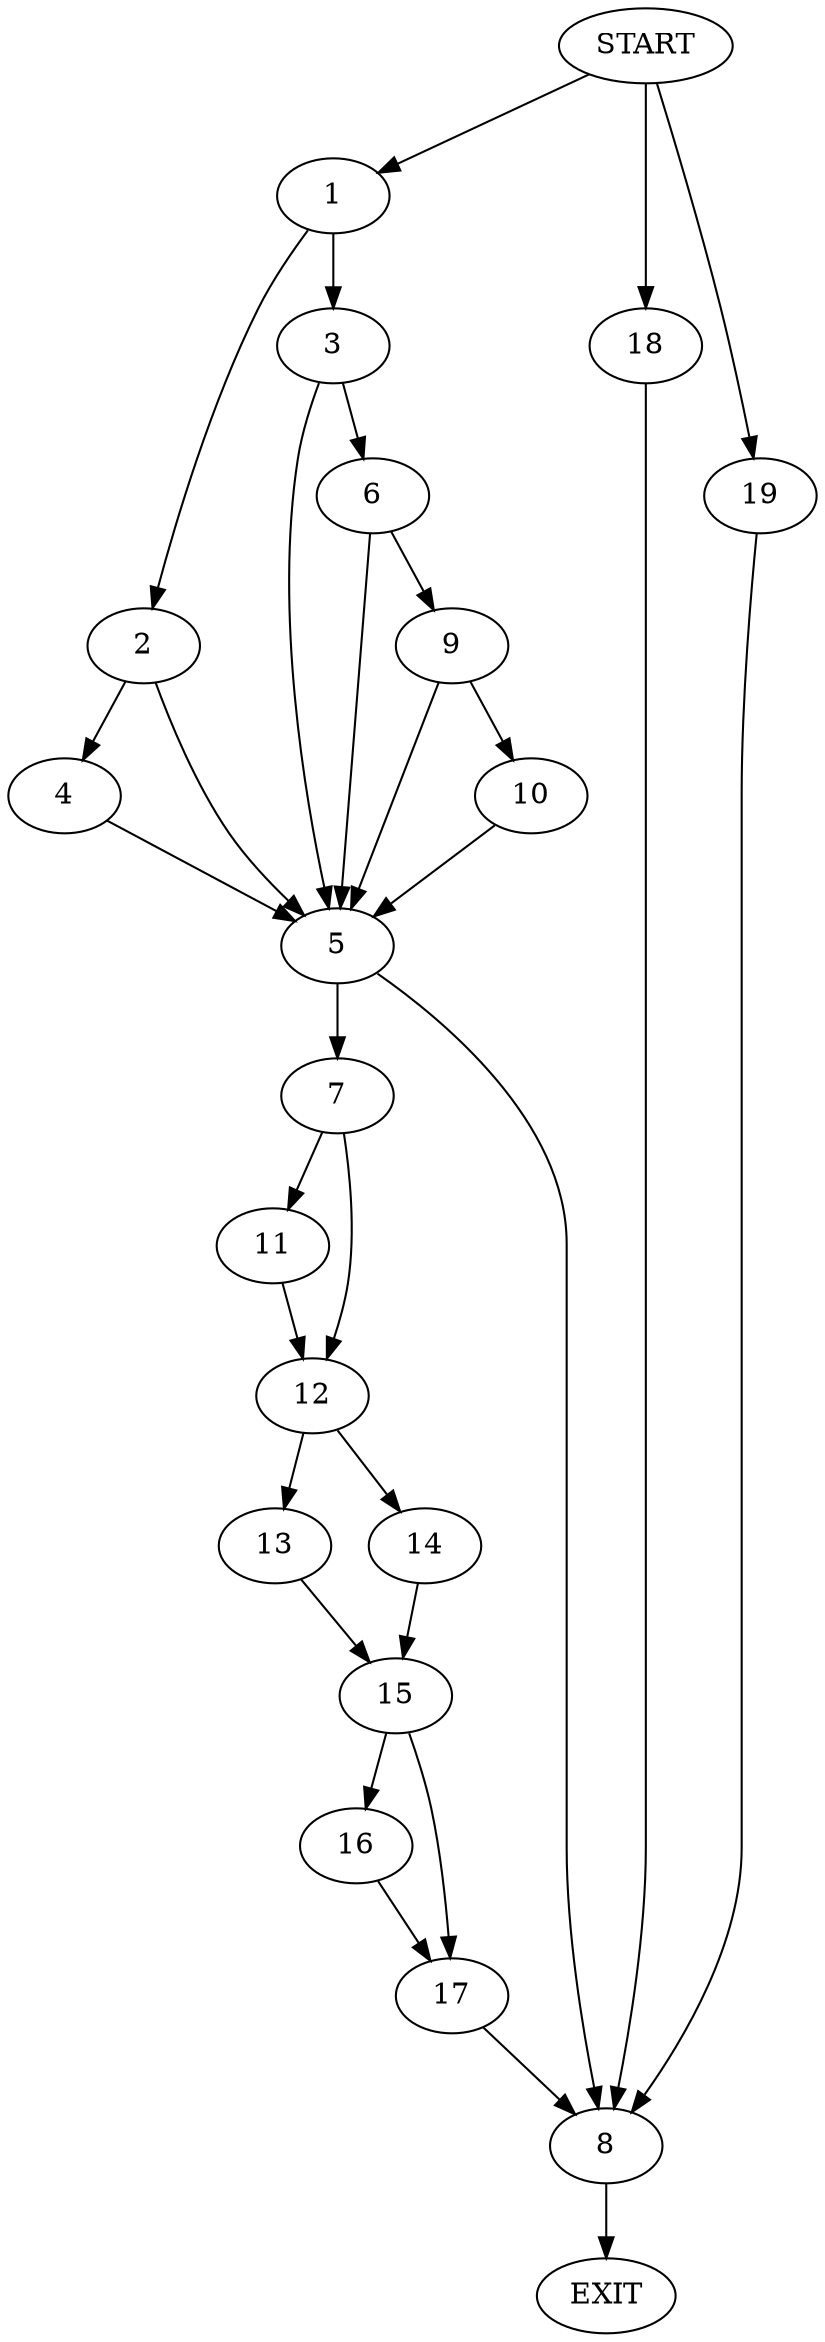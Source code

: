 digraph {
0 [label="START"]
20 [label="EXIT"]
0 -> 1
1 -> 2
1 -> 3
2 -> 4
2 -> 5
3 -> 5
3 -> 6
4 -> 5
5 -> 7
5 -> 8
6 -> 9
6 -> 5
9 -> 5
9 -> 10
10 -> 5
8 -> 20
7 -> 11
7 -> 12
11 -> 12
12 -> 13
12 -> 14
13 -> 15
14 -> 15
15 -> 16
15 -> 17
16 -> 17
17 -> 8
0 -> 18
18 -> 8
0 -> 19
19 -> 8
}
